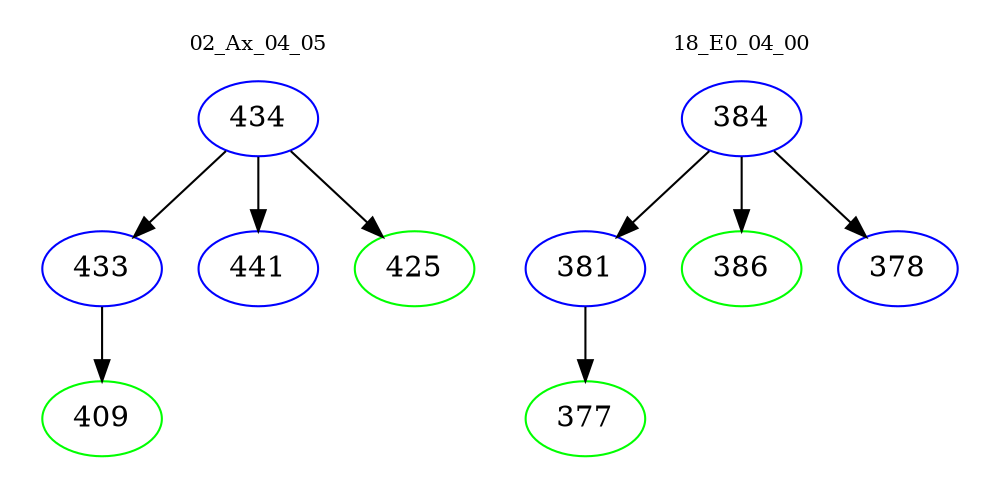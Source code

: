 digraph{
subgraph cluster_0 {
color = white
label = "02_Ax_04_05";
fontsize=10;
T0_434 [label="434", color="blue"]
T0_434 -> T0_433 [color="black"]
T0_433 [label="433", color="blue"]
T0_433 -> T0_409 [color="black"]
T0_409 [label="409", color="green"]
T0_434 -> T0_441 [color="black"]
T0_441 [label="441", color="blue"]
T0_434 -> T0_425 [color="black"]
T0_425 [label="425", color="green"]
}
subgraph cluster_1 {
color = white
label = "18_E0_04_00";
fontsize=10;
T1_384 [label="384", color="blue"]
T1_384 -> T1_381 [color="black"]
T1_381 [label="381", color="blue"]
T1_381 -> T1_377 [color="black"]
T1_377 [label="377", color="green"]
T1_384 -> T1_386 [color="black"]
T1_386 [label="386", color="green"]
T1_384 -> T1_378 [color="black"]
T1_378 [label="378", color="blue"]
}
}
